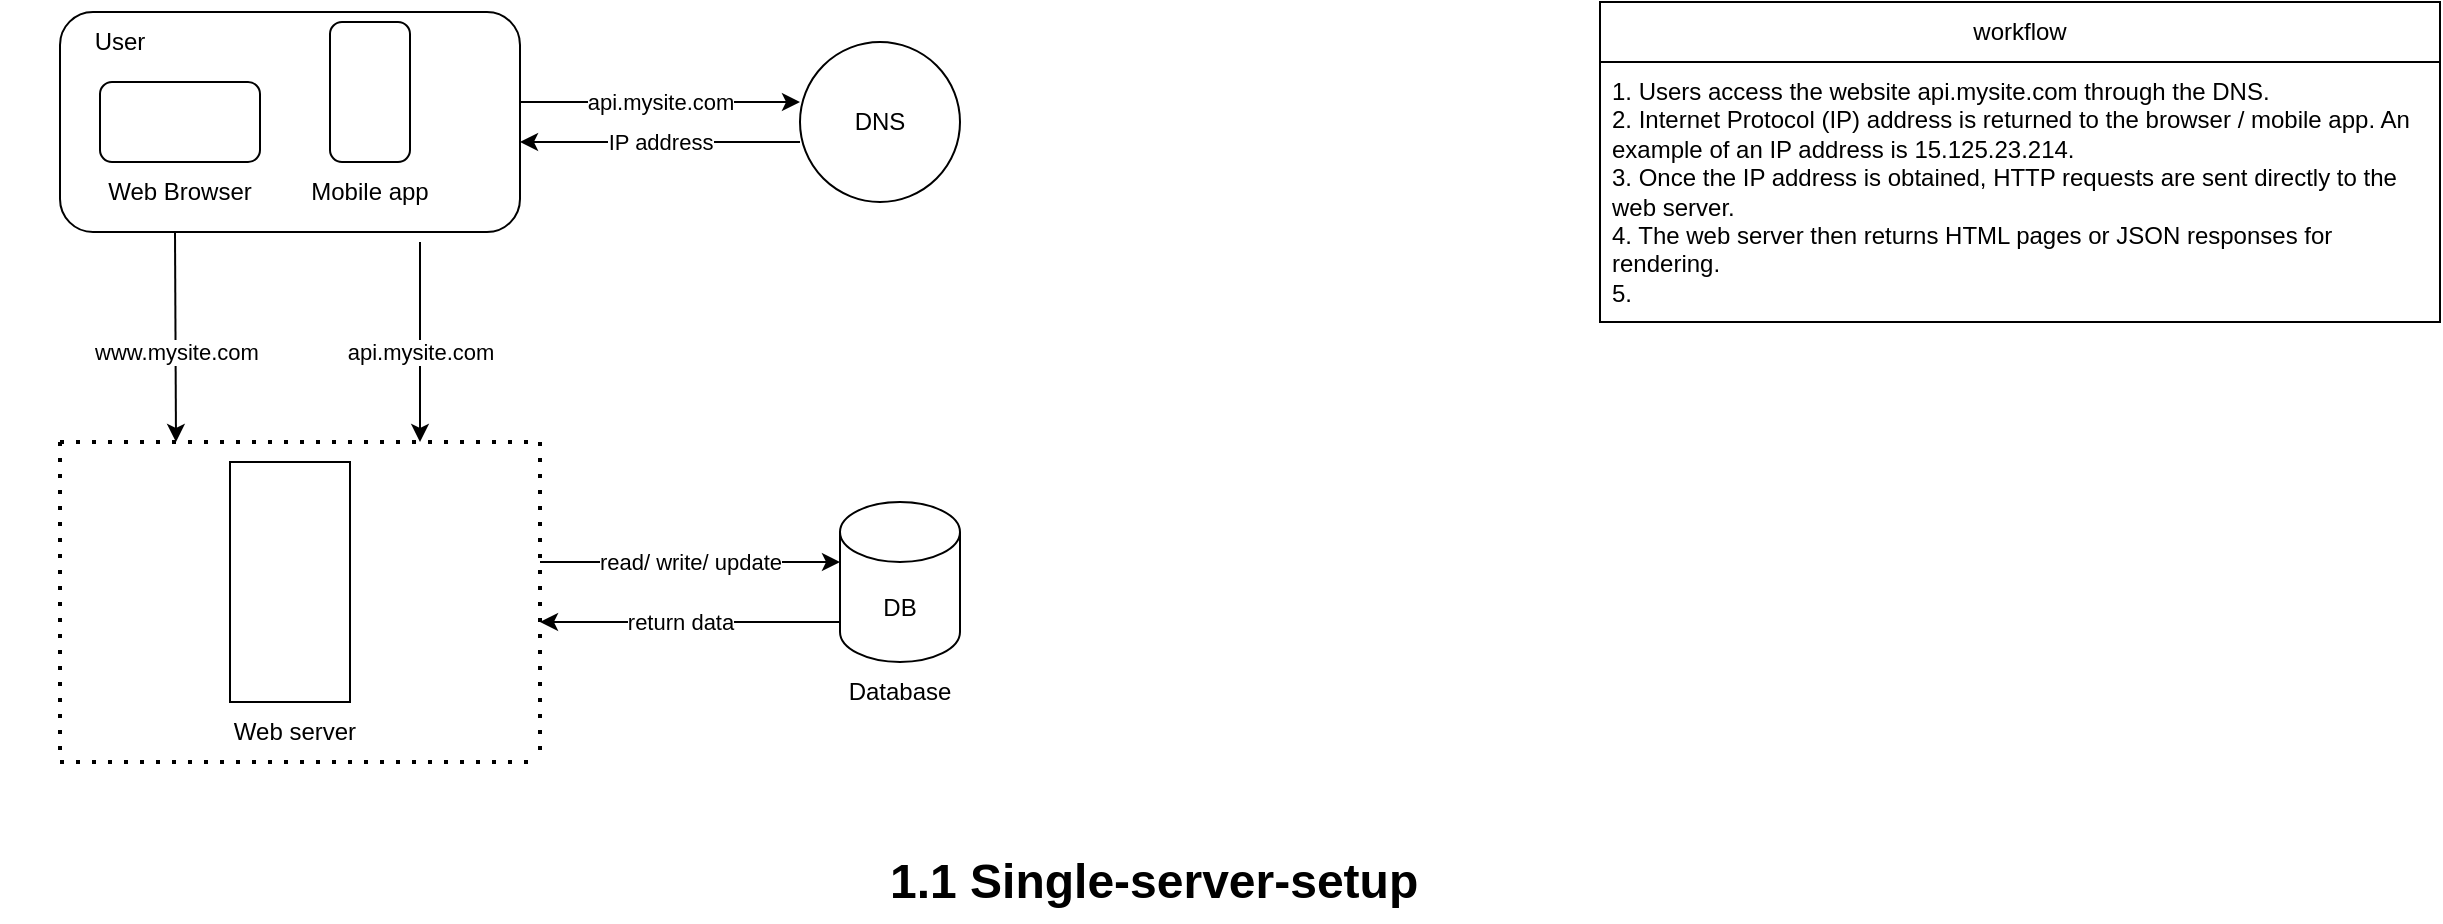 <mxfile version="21.1.5" type="github">
  <diagram name="Page-1" id="1mwIes2q1NnL1baesOXE">
    <mxGraphModel dx="1306" dy="549" grid="1" gridSize="10" guides="1" tooltips="1" connect="1" arrows="1" fold="1" page="1" pageScale="1" pageWidth="850" pageHeight="1100" math="0" shadow="0">
      <root>
        <mxCell id="0" />
        <mxCell id="1" parent="0" />
        <mxCell id="3MwLHaoH_134W9nBst53-1" value="DNS" style="ellipse;whiteSpace=wrap;html=1;aspect=fixed;" vertex="1" parent="1">
          <mxGeometry x="410" y="40" width="80" height="80" as="geometry" />
        </mxCell>
        <mxCell id="3MwLHaoH_134W9nBst53-2" value="" style="endArrow=classic;html=1;rounded=0;" edge="1" parent="1">
          <mxGeometry relative="1" as="geometry">
            <mxPoint x="270" y="70" as="sourcePoint" />
            <mxPoint x="410" y="70" as="targetPoint" />
            <Array as="points">
              <mxPoint x="410" y="70" />
            </Array>
          </mxGeometry>
        </mxCell>
        <mxCell id="3MwLHaoH_134W9nBst53-3" value="api.mysite.com" style="edgeLabel;resizable=0;html=1;align=center;verticalAlign=middle;rotation=0;" connectable="0" vertex="1" parent="3MwLHaoH_134W9nBst53-2">
          <mxGeometry relative="1" as="geometry">
            <mxPoint as="offset" />
          </mxGeometry>
        </mxCell>
        <mxCell id="3MwLHaoH_134W9nBst53-4" value="" style="endArrow=classic;html=1;rounded=0;" edge="1" parent="1">
          <mxGeometry relative="1" as="geometry">
            <mxPoint x="410" y="90" as="sourcePoint" />
            <mxPoint x="270" y="90" as="targetPoint" />
          </mxGeometry>
        </mxCell>
        <mxCell id="3MwLHaoH_134W9nBst53-5" value="IP address" style="edgeLabel;resizable=0;html=1;align=center;verticalAlign=middle;" connectable="0" vertex="1" parent="3MwLHaoH_134W9nBst53-4">
          <mxGeometry relative="1" as="geometry" />
        </mxCell>
        <mxCell id="3MwLHaoH_134W9nBst53-6" value="" style="rounded=1;whiteSpace=wrap;html=1;" vertex="1" parent="1">
          <mxGeometry x="40" y="25" width="230" height="110" as="geometry" />
        </mxCell>
        <mxCell id="3MwLHaoH_134W9nBst53-10" value="" style="endArrow=classic;html=1;rounded=0;" edge="1" parent="1">
          <mxGeometry relative="1" as="geometry">
            <mxPoint x="220" y="140" as="sourcePoint" />
            <mxPoint x="220" y="240" as="targetPoint" />
            <Array as="points">
              <mxPoint x="220" y="180" />
            </Array>
          </mxGeometry>
        </mxCell>
        <mxCell id="3MwLHaoH_134W9nBst53-11" value="api.mysite.com" style="edgeLabel;resizable=0;html=1;align=center;verticalAlign=middle;" connectable="0" vertex="1" parent="3MwLHaoH_134W9nBst53-10">
          <mxGeometry relative="1" as="geometry">
            <mxPoint y="5" as="offset" />
          </mxGeometry>
        </mxCell>
        <mxCell id="3MwLHaoH_134W9nBst53-12" value="" style="endArrow=classic;html=1;rounded=0;exitX=0.25;exitY=1;exitDx=0;exitDy=0;" edge="1" parent="1" source="3MwLHaoH_134W9nBst53-6">
          <mxGeometry relative="1" as="geometry">
            <mxPoint x="220" y="260" as="sourcePoint" />
            <mxPoint x="98" y="240" as="targetPoint" />
          </mxGeometry>
        </mxCell>
        <mxCell id="3MwLHaoH_134W9nBst53-13" value="www.mysite.com" style="edgeLabel;resizable=0;html=1;align=center;verticalAlign=middle;" connectable="0" vertex="1" parent="3MwLHaoH_134W9nBst53-12">
          <mxGeometry relative="1" as="geometry">
            <mxPoint y="7" as="offset" />
          </mxGeometry>
        </mxCell>
        <mxCell id="3MwLHaoH_134W9nBst53-14" value="User" style="text;html=1;strokeColor=none;fillColor=none;align=center;verticalAlign=middle;whiteSpace=wrap;rounded=0;" vertex="1" parent="1">
          <mxGeometry x="10" y="25" width="120" height="30" as="geometry" />
        </mxCell>
        <mxCell id="3MwLHaoH_134W9nBst53-18" value="&lt;h1&gt;1.1 Single-server-setup&lt;/h1&gt;" style="text;html=1;strokeColor=none;fillColor=none;spacing=5;spacingTop=-20;whiteSpace=wrap;overflow=hidden;rounded=0;" vertex="1" parent="1">
          <mxGeometry x="450" y="440" width="280" height="40" as="geometry" />
        </mxCell>
        <mxCell id="3MwLHaoH_134W9nBst53-20" value="Web Browser" style="text;html=1;strokeColor=none;fillColor=none;align=center;verticalAlign=middle;whiteSpace=wrap;rounded=0;" vertex="1" parent="1">
          <mxGeometry x="60" y="100" width="80" height="30" as="geometry" />
        </mxCell>
        <mxCell id="3MwLHaoH_134W9nBst53-21" value="Mobile app" style="text;html=1;strokeColor=none;fillColor=none;align=center;verticalAlign=middle;whiteSpace=wrap;rounded=0;" vertex="1" parent="1">
          <mxGeometry x="160" y="100" width="70" height="30" as="geometry" />
        </mxCell>
        <mxCell id="3MwLHaoH_134W9nBst53-22" value="" style="endArrow=none;dashed=1;html=1;dashPattern=1 3;strokeWidth=2;rounded=0;" edge="1" parent="1">
          <mxGeometry width="50" height="50" relative="1" as="geometry">
            <mxPoint x="40" y="240" as="sourcePoint" />
            <mxPoint x="280" y="240" as="targetPoint" />
          </mxGeometry>
        </mxCell>
        <mxCell id="3MwLHaoH_134W9nBst53-23" value="" style="endArrow=none;dashed=1;html=1;dashPattern=1 3;strokeWidth=2;rounded=0;" edge="1" parent="1">
          <mxGeometry width="50" height="50" relative="1" as="geometry">
            <mxPoint x="40" y="400" as="sourcePoint" />
            <mxPoint x="280" y="400" as="targetPoint" />
          </mxGeometry>
        </mxCell>
        <mxCell id="3MwLHaoH_134W9nBst53-24" value="" style="endArrow=none;dashed=1;html=1;dashPattern=1 3;strokeWidth=2;rounded=0;" edge="1" parent="1">
          <mxGeometry width="50" height="50" relative="1" as="geometry">
            <mxPoint x="280" y="240" as="sourcePoint" />
            <mxPoint x="280" y="400" as="targetPoint" />
          </mxGeometry>
        </mxCell>
        <mxCell id="3MwLHaoH_134W9nBst53-25" value="" style="endArrow=none;dashed=1;html=1;dashPattern=1 3;strokeWidth=2;rounded=0;" edge="1" parent="1">
          <mxGeometry width="50" height="50" relative="1" as="geometry">
            <mxPoint x="40" y="240" as="sourcePoint" />
            <mxPoint x="40" y="400" as="targetPoint" />
          </mxGeometry>
        </mxCell>
        <mxCell id="3MwLHaoH_134W9nBst53-26" value="" style="rounded=1;whiteSpace=wrap;html=1;" vertex="1" parent="1">
          <mxGeometry x="60" y="60" width="80" height="40" as="geometry" />
        </mxCell>
        <mxCell id="3MwLHaoH_134W9nBst53-27" value="" style="rounded=1;whiteSpace=wrap;html=1;direction=south;" vertex="1" parent="1">
          <mxGeometry x="175" y="30" width="40" height="70" as="geometry" />
        </mxCell>
        <mxCell id="3MwLHaoH_134W9nBst53-28" value="" style="rounded=0;whiteSpace=wrap;html=1;direction=south;" vertex="1" parent="1">
          <mxGeometry x="125" y="250" width="60" height="120" as="geometry" />
        </mxCell>
        <mxCell id="3MwLHaoH_134W9nBst53-29" value="Web server" style="text;html=1;strokeColor=none;fillColor=none;align=center;verticalAlign=middle;whiteSpace=wrap;rounded=0;" vertex="1" parent="1">
          <mxGeometry x="125" y="370" width="65" height="30" as="geometry" />
        </mxCell>
        <mxCell id="3MwLHaoH_134W9nBst53-30" value="DB" style="shape=cylinder3;whiteSpace=wrap;html=1;boundedLbl=1;backgroundOutline=1;size=15;" vertex="1" parent="1">
          <mxGeometry x="430" y="270" width="60" height="80" as="geometry" />
        </mxCell>
        <mxCell id="3MwLHaoH_134W9nBst53-31" value="Database" style="text;html=1;strokeColor=none;fillColor=none;align=center;verticalAlign=middle;whiteSpace=wrap;rounded=0;" vertex="1" parent="1">
          <mxGeometry x="430" y="350" width="60" height="30" as="geometry" />
        </mxCell>
        <mxCell id="3MwLHaoH_134W9nBst53-34" value="" style="endArrow=classic;html=1;rounded=0;" edge="1" parent="1">
          <mxGeometry relative="1" as="geometry">
            <mxPoint x="280" y="300" as="sourcePoint" />
            <mxPoint x="430" y="300" as="targetPoint" />
          </mxGeometry>
        </mxCell>
        <mxCell id="3MwLHaoH_134W9nBst53-35" value="read/ write/ update" style="edgeLabel;resizable=0;html=1;align=center;verticalAlign=middle;" connectable="0" vertex="1" parent="3MwLHaoH_134W9nBst53-34">
          <mxGeometry relative="1" as="geometry" />
        </mxCell>
        <mxCell id="3MwLHaoH_134W9nBst53-38" value="" style="endArrow=classic;html=1;rounded=0;" edge="1" parent="1">
          <mxGeometry relative="1" as="geometry">
            <mxPoint x="430" y="330" as="sourcePoint" />
            <mxPoint x="280" y="330" as="targetPoint" />
          </mxGeometry>
        </mxCell>
        <mxCell id="3MwLHaoH_134W9nBst53-39" value="return data" style="edgeLabel;resizable=0;html=1;align=center;verticalAlign=middle;" connectable="0" vertex="1" parent="3MwLHaoH_134W9nBst53-38">
          <mxGeometry relative="1" as="geometry">
            <mxPoint x="-5" as="offset" />
          </mxGeometry>
        </mxCell>
        <mxCell id="3MwLHaoH_134W9nBst53-40" value="workflow" style="swimlane;fontStyle=0;childLayout=stackLayout;horizontal=1;startSize=30;horizontalStack=0;resizeParent=1;resizeParentMax=0;resizeLast=0;collapsible=1;marginBottom=0;whiteSpace=wrap;html=1;" vertex="1" parent="1">
          <mxGeometry x="810" y="20" width="420" height="160" as="geometry">
            <mxRectangle x="30" y="520" width="90" height="30" as="alternateBounds" />
          </mxGeometry>
        </mxCell>
        <mxCell id="3MwLHaoH_134W9nBst53-41" value="1. Users access the website api.mysite.com through the DNS.&lt;br&gt;2. Internet Protocol (IP) address is returned to the browser / mobile app. An example of an IP address is 15.125.23.214.&lt;br&gt;3. Once the IP address is obtained, HTTP requests are sent directly to the web server.&lt;br&gt;4. The web server then returns HTML pages or JSON responses for rendering.&lt;br&gt;5.&amp;nbsp;" style="text;strokeColor=none;fillColor=none;align=left;verticalAlign=middle;spacingLeft=4;spacingRight=4;overflow=hidden;points=[[0,0.5],[1,0.5]];portConstraint=eastwest;rotatable=0;whiteSpace=wrap;html=1;" vertex="1" parent="3MwLHaoH_134W9nBst53-40">
          <mxGeometry y="30" width="420" height="130" as="geometry" />
        </mxCell>
      </root>
    </mxGraphModel>
  </diagram>
</mxfile>
